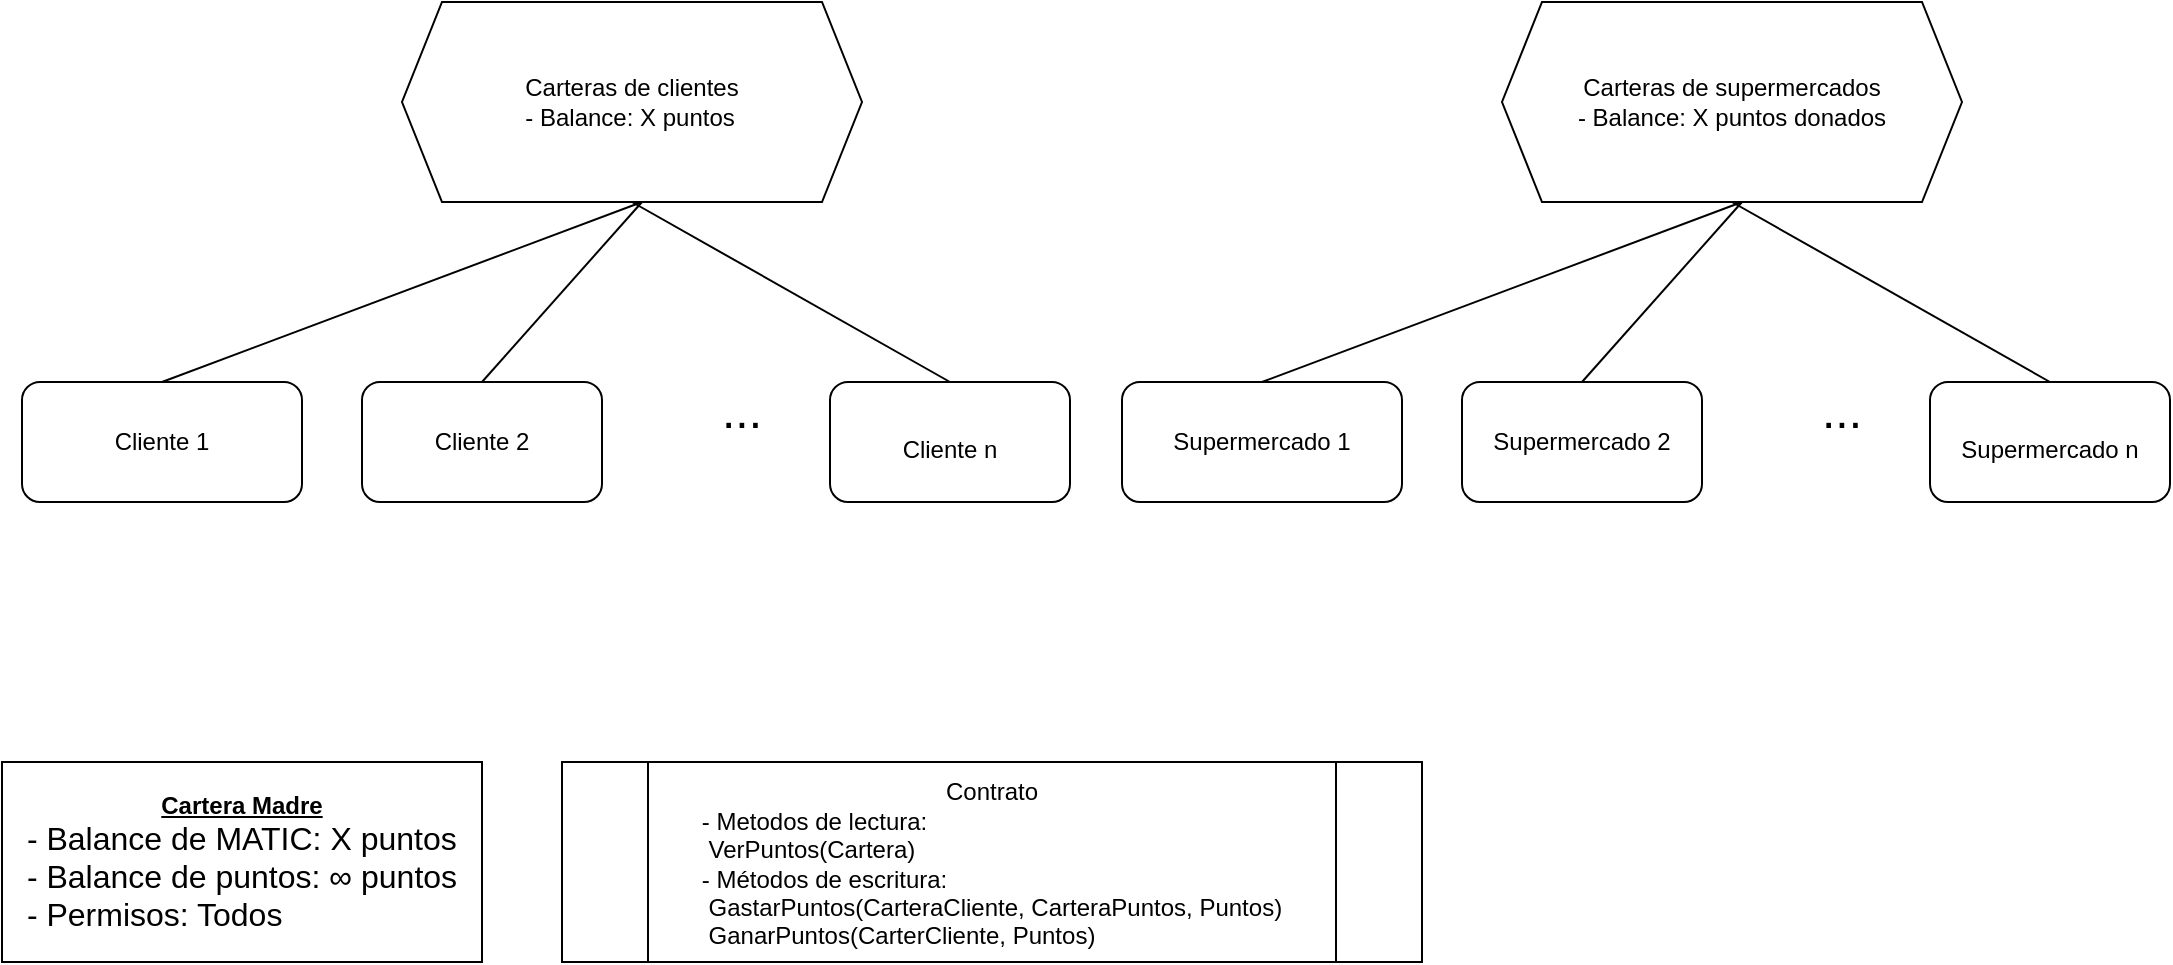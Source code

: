 <mxfile version="17.1.0" type="github">
  <diagram id="tUxr16UzHkLMd2SmbaSk" name="Page-1">
    <mxGraphModel dx="1422" dy="790" grid="1" gridSize="10" guides="1" tooltips="1" connect="1" arrows="1" fold="1" page="1" pageScale="1" pageWidth="827" pageHeight="1169" math="0" shadow="0">
      <root>
        <mxCell id="0" />
        <mxCell id="1" parent="0" />
        <mxCell id="Mc4nvprI8IaPf4unHZPA-1" value="&lt;font style=&quot;font-size: 12px&quot;&gt;&lt;b&gt;&lt;u&gt;Cartera Madre&lt;br&gt;&lt;/u&gt;&lt;/b&gt;&lt;/font&gt;&lt;div style=&quot;text-align: left&quot;&gt;&lt;span&gt;&lt;font size=&quot;3&quot;&gt;- Balance de MATIC: X puntos&lt;/font&gt;&lt;/span&gt;&lt;/div&gt;&lt;div style=&quot;text-align: left&quot;&gt;&lt;font size=&quot;3&quot;&gt;&lt;span&gt;- Balance de puntos:&amp;nbsp;&lt;/span&gt;&lt;font&gt;∞ puntos&lt;/font&gt;&lt;/font&gt;&lt;/div&gt;&lt;font size=&quot;3&quot;&gt;&lt;div style=&quot;text-align: left&quot;&gt;- Permisos: Todos&lt;/div&gt;&lt;/font&gt;" style="rounded=0;whiteSpace=wrap;html=1;" vertex="1" parent="1">
          <mxGeometry y="590" width="240" height="100" as="geometry" />
        </mxCell>
        <mxCell id="Mc4nvprI8IaPf4unHZPA-2" value="&lt;font style=&quot;font-size: 12px&quot;&gt;Contrato&lt;br&gt;&lt;div style=&quot;text-align: left&quot;&gt;&lt;span&gt;- Metodos de lectura:&lt;/span&gt;&lt;/div&gt;&lt;div style=&quot;text-align: left&quot;&gt;&lt;span&gt;&lt;span style=&quot;white-space: pre&quot;&gt;	&lt;/span&gt;VerPuntos(Cartera)&lt;/span&gt;&lt;/div&gt;&lt;div style=&quot;text-align: left&quot;&gt;&lt;span&gt;- Métodos de escritura:&lt;/span&gt;&lt;/div&gt;&lt;div style=&quot;text-align: left&quot;&gt;&lt;span&gt;&lt;span style=&quot;white-space: pre&quot;&gt;	&lt;/span&gt;GastarPuntos(CarteraCliente, CarteraPuntos, Puntos)&lt;br&gt;&lt;/span&gt;&lt;/div&gt;&lt;div style=&quot;text-align: left&quot;&gt;&lt;span&gt;&lt;span style=&quot;white-space: pre&quot;&gt;	&lt;/span&gt;GanarPuntos(CarterCliente, Puntos)&lt;/span&gt;&lt;/div&gt;&lt;/font&gt;" style="shape=process;whiteSpace=wrap;html=1;backgroundOutline=1;fontSize=14;" vertex="1" parent="1">
          <mxGeometry x="280" y="590" width="430" height="100" as="geometry" />
        </mxCell>
        <mxCell id="Mc4nvprI8IaPf4unHZPA-5" value="Carteras de clientes&lt;br&gt;&lt;div style=&quot;text-align: left&quot;&gt;&lt;span&gt;- Balance: X puntos&lt;/span&gt;&lt;/div&gt;" style="shape=hexagon;perimeter=hexagonPerimeter2;whiteSpace=wrap;html=1;fixedSize=1;fontSize=12;" vertex="1" parent="1">
          <mxGeometry x="200" y="210" width="230" height="100" as="geometry" />
        </mxCell>
        <mxCell id="Mc4nvprI8IaPf4unHZPA-6" value="" style="endArrow=none;html=1;rounded=0;fontSize=12;" edge="1" parent="1">
          <mxGeometry width="50" height="50" relative="1" as="geometry">
            <mxPoint x="80" y="400" as="sourcePoint" />
            <mxPoint x="320" y="310" as="targetPoint" />
          </mxGeometry>
        </mxCell>
        <mxCell id="Mc4nvprI8IaPf4unHZPA-7" value="Cliente 1" style="rounded=1;whiteSpace=wrap;html=1;fontSize=12;" vertex="1" parent="1">
          <mxGeometry x="10" y="400" width="140" height="60" as="geometry" />
        </mxCell>
        <mxCell id="Mc4nvprI8IaPf4unHZPA-8" value="Cliente 2" style="rounded=1;whiteSpace=wrap;html=1;fontSize=12;" vertex="1" parent="1">
          <mxGeometry x="180" y="400" width="120" height="60" as="geometry" />
        </mxCell>
        <mxCell id="Mc4nvprI8IaPf4unHZPA-9" value="" style="endArrow=none;html=1;rounded=0;fontSize=12;exitX=0.5;exitY=0;exitDx=0;exitDy=0;" edge="1" parent="1" source="Mc4nvprI8IaPf4unHZPA-8">
          <mxGeometry width="50" height="50" relative="1" as="geometry">
            <mxPoint x="270" y="360" as="sourcePoint" />
            <mxPoint x="320" y="310" as="targetPoint" />
          </mxGeometry>
        </mxCell>
        <mxCell id="Mc4nvprI8IaPf4unHZPA-10" value="" style="endArrow=none;html=1;rounded=0;fontSize=12;exitX=0.5;exitY=1;exitDx=0;exitDy=0;entryX=0.5;entryY=0;entryDx=0;entryDy=0;" edge="1" parent="1" source="Mc4nvprI8IaPf4unHZPA-5" target="Mc4nvprI8IaPf4unHZPA-16">
          <mxGeometry width="50" height="50" relative="1" as="geometry">
            <mxPoint x="414" y="360" as="sourcePoint" />
            <mxPoint x="370.714" y="400" as="targetPoint" />
          </mxGeometry>
        </mxCell>
        <mxCell id="Mc4nvprI8IaPf4unHZPA-15" value="&lt;font style=&quot;font-size: 24px&quot;&gt;...&lt;/font&gt;" style="text;html=1;strokeColor=none;fillColor=none;align=center;verticalAlign=middle;whiteSpace=wrap;rounded=0;fontSize=12;" vertex="1" parent="1">
          <mxGeometry x="340" y="400" width="60" height="30" as="geometry" />
        </mxCell>
        <mxCell id="Mc4nvprI8IaPf4unHZPA-16" value="&lt;font style=&quot;font-size: 12px&quot;&gt;Cliente n&lt;/font&gt;" style="rounded=1;whiteSpace=wrap;html=1;fontSize=24;" vertex="1" parent="1">
          <mxGeometry x="414" y="400" width="120" height="60" as="geometry" />
        </mxCell>
        <mxCell id="Mc4nvprI8IaPf4unHZPA-18" value="Carteras de supermercados&lt;br&gt;&lt;div style=&quot;text-align: left&quot;&gt;&lt;span&gt;- Balance: X puntos donados&lt;/span&gt;&lt;/div&gt;" style="shape=hexagon;perimeter=hexagonPerimeter2;whiteSpace=wrap;html=1;fixedSize=1;fontSize=12;" vertex="1" parent="1">
          <mxGeometry x="750" y="210" width="230" height="100" as="geometry" />
        </mxCell>
        <mxCell id="Mc4nvprI8IaPf4unHZPA-19" value="" style="endArrow=none;html=1;rounded=0;fontSize=12;" edge="1" parent="1">
          <mxGeometry width="50" height="50" relative="1" as="geometry">
            <mxPoint x="630" y="400" as="sourcePoint" />
            <mxPoint x="870" y="310" as="targetPoint" />
          </mxGeometry>
        </mxCell>
        <mxCell id="Mc4nvprI8IaPf4unHZPA-20" value="Supermercado 1" style="rounded=1;whiteSpace=wrap;html=1;fontSize=12;" vertex="1" parent="1">
          <mxGeometry x="560" y="400" width="140" height="60" as="geometry" />
        </mxCell>
        <mxCell id="Mc4nvprI8IaPf4unHZPA-21" value="Supermercado 2" style="rounded=1;whiteSpace=wrap;html=1;fontSize=12;" vertex="1" parent="1">
          <mxGeometry x="730" y="400" width="120" height="60" as="geometry" />
        </mxCell>
        <mxCell id="Mc4nvprI8IaPf4unHZPA-22" value="" style="endArrow=none;html=1;rounded=0;fontSize=12;exitX=0.5;exitY=0;exitDx=0;exitDy=0;" edge="1" parent="1" source="Mc4nvprI8IaPf4unHZPA-21">
          <mxGeometry width="50" height="50" relative="1" as="geometry">
            <mxPoint x="820" y="360" as="sourcePoint" />
            <mxPoint x="870" y="310" as="targetPoint" />
          </mxGeometry>
        </mxCell>
        <mxCell id="Mc4nvprI8IaPf4unHZPA-23" value="" style="endArrow=none;html=1;rounded=0;fontSize=12;exitX=0.5;exitY=1;exitDx=0;exitDy=0;entryX=0.5;entryY=0;entryDx=0;entryDy=0;" edge="1" parent="1" source="Mc4nvprI8IaPf4unHZPA-18" target="Mc4nvprI8IaPf4unHZPA-25">
          <mxGeometry width="50" height="50" relative="1" as="geometry">
            <mxPoint x="964" y="360" as="sourcePoint" />
            <mxPoint x="920.714" y="400" as="targetPoint" />
          </mxGeometry>
        </mxCell>
        <mxCell id="Mc4nvprI8IaPf4unHZPA-24" value="&lt;font style=&quot;font-size: 24px&quot;&gt;...&lt;/font&gt;" style="text;html=1;strokeColor=none;fillColor=none;align=center;verticalAlign=middle;whiteSpace=wrap;rounded=0;fontSize=12;" vertex="1" parent="1">
          <mxGeometry x="890" y="400" width="60" height="30" as="geometry" />
        </mxCell>
        <mxCell id="Mc4nvprI8IaPf4unHZPA-25" value="&lt;font style=&quot;font-size: 12px&quot;&gt;Supermercado n&lt;/font&gt;" style="rounded=1;whiteSpace=wrap;html=1;fontSize=24;" vertex="1" parent="1">
          <mxGeometry x="964" y="400" width="120" height="60" as="geometry" />
        </mxCell>
      </root>
    </mxGraphModel>
  </diagram>
</mxfile>
